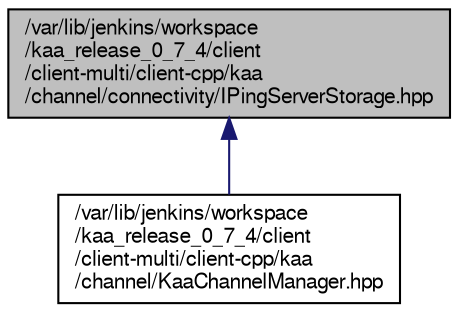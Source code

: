digraph "/var/lib/jenkins/workspace/kaa_release_0_7_4/client/client-multi/client-cpp/kaa/channel/connectivity/IPingServerStorage.hpp"
{
  bgcolor="transparent";
  edge [fontname="FreeSans",fontsize="10",labelfontname="FreeSans",labelfontsize="10"];
  node [fontname="FreeSans",fontsize="10",shape=record];
  Node1 [label="/var/lib/jenkins/workspace\l/kaa_release_0_7_4/client\l/client-multi/client-cpp/kaa\l/channel/connectivity/IPingServerStorage.hpp",height=0.2,width=0.4,color="black", fillcolor="grey75", style="filled" fontcolor="black"];
  Node1 -> Node2 [dir="back",color="midnightblue",fontsize="10",style="solid",fontname="FreeSans"];
  Node2 [label="/var/lib/jenkins/workspace\l/kaa_release_0_7_4/client\l/client-multi/client-cpp/kaa\l/channel/KaaChannelManager.hpp",height=0.2,width=0.4,color="black",URL="$KaaChannelManager_8hpp.html"];
}
